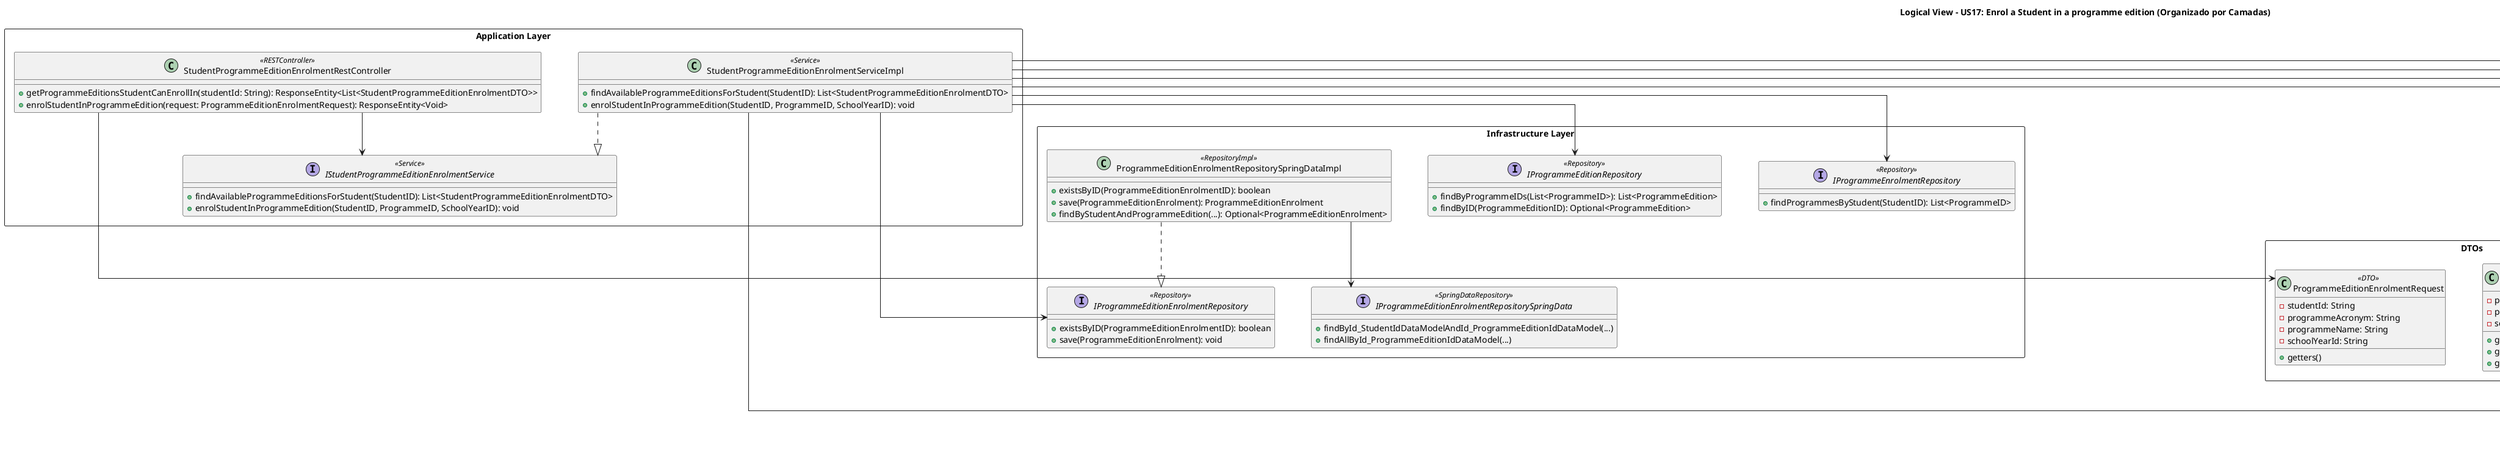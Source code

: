 @startuml
title Logical View - US17: Enrol a Student in a programme edition (Organizado por Camadas)

skinparam ranksep 60
skinparam nodesep 60
skinparam linetype ortho

' === APPLICATION LAYER ===
rectangle "Application Layer" {
    class StudentProgrammeEditionEnrolmentRestController <<RESTController>> {
        + getProgrammeEditionsStudentCanEnrollIn(studentId: String): ResponseEntity<List<StudentProgrammeEditionEnrolmentDTO>>
        + enrolStudentInProgrammeEdition(request: ProgrammeEditionEnrolmentRequest): ResponseEntity<Void>
    }

    interface IStudentProgrammeEditionEnrolmentService <<Service>> {
        + findAvailableProgrammeEditionsForStudent(StudentID): List<StudentProgrammeEditionEnrolmentDTO>
        + enrolStudentInProgrammeEdition(StudentID, ProgrammeID, SchoolYearID): void
    }

    class StudentProgrammeEditionEnrolmentServiceImpl <<Service>> {
        + findAvailableProgrammeEditionsForStudent(StudentID): List<StudentProgrammeEditionEnrolmentDTO>
        + enrolStudentInProgrammeEdition(StudentID, ProgrammeID, SchoolYearID): void
    }
}

' === DOMAIN LAYER ===
rectangle "Domain Layer" {
    interface IProgrammeEditionEnrolmentFactory <<Factory>> {
        + create(id, studentId, programmeEditionId): ProgrammeEditionEnrolment
    }

    class ProgrammeEditionEnrolmentFactoryImpl <<Factory>> {
        + create(id, studentId, programmeEditionId): ProgrammeEditionEnrolment
    }

    class ProgrammeEdition <<Entity>> {
        + findProgrammeIDInProgrammeEdition(): ProgrammeID
        + findSchoolYearIDInProgrammeEdition(): SchoolYearID
    }

    class ProgrammeEditionEnrolment <<Entity>>
    class ProgrammeID <<VO>>
    class SchoolYearID <<VO>>
    class StudentID <<VO>>
    class ProgrammeEditionID <<VO>>
    class ProgrammeEditionEnrolmentID <<VO>>
}

' === INFRASTRUCTURE LAYER ===
rectangle "Infrastructure Layer" {
    interface IProgrammeEnrolmentRepository <<Repository>> {
        + findProgrammesByStudent(StudentID): List<ProgrammeID>
    }

    interface IProgrammeEditionRepository <<Repository>> {
        + findByProgrammeIDs(List<ProgrammeID>): List<ProgrammeEdition>
        + findByID(ProgrammeEditionID): Optional<ProgrammeEdition>
    }

    interface IProgrammeEditionEnrolmentRepository <<Repository>> {
        + existsByID(ProgrammeEditionEnrolmentID): boolean
        + save(ProgrammeEditionEnrolment): void
    }

    class ProgrammeEditionEnrolmentRepositorySpringDataImpl <<RepositoryImpl>> {
        + existsByID(ProgrammeEditionEnrolmentID): boolean
        + save(ProgrammeEditionEnrolment): ProgrammeEditionEnrolment
        + findByStudentAndProgrammeEdition(...): Optional<ProgrammeEditionEnrolment>
    }

    interface IProgrammeEditionEnrolmentRepositorySpringData <<SpringDataRepository>> {
        + findById_StudentIdDataModelAndId_ProgrammeEditionIdDataModel(...)
        + findAllById_ProgrammeEditionIdDataModel(...)
    }
}

' === MAPPER / ASSEMBLER ===
rectangle "Assembler" {
    interface IStudentProgrammeEditionEnrolmentAssembler <<Assembler>> {
        + toDTO(ProgrammeEdition): StudentProgrammeEditionEnrolmentDTO
    }

    class StudentProgrammeEditionEnrolmentAssemblerImpl <<Assembler>> {
        + toDTO(ProgrammeEdition): StudentProgrammeEditionEnrolmentDTO
    }
}

' === DTOs ===
rectangle "DTOs" {
    class StudentProgrammeEditionEnrolmentDTO <<DTO>> {
        - programmeAcronym: String
        - programmeName: String
        - schoolYearId: String
        + getProgrammeAcronym(): String
        + getProgrammeName(): String
        + getSchoolYearId(): String
    }

    class ProgrammeEditionEnrolmentRequest <<DTO>> {
        - studentId: String
        - programmeAcronym: String
        - programmeName: String
        - schoolYearId: String
        + getters()
    }
}

' === RELAÇÕES ===
StudentProgrammeEditionEnrolmentRestController --> IStudentProgrammeEditionEnrolmentService
StudentProgrammeEditionEnrolmentRestController --> ProgrammeEditionEnrolmentRequest

StudentProgrammeEditionEnrolmentServiceImpl ..|> IStudentProgrammeEditionEnrolmentService
StudentProgrammeEditionEnrolmentServiceImpl --> IProgrammeEnrolmentRepository
StudentProgrammeEditionEnrolmentServiceImpl --> IProgrammeEditionRepository
StudentProgrammeEditionEnrolmentServiceImpl --> IProgrammeEditionEnrolmentRepository
StudentProgrammeEditionEnrolmentServiceImpl --> IProgrammeEditionEnrolmentFactory
StudentProgrammeEditionEnrolmentServiceImpl --> StudentProgrammeEditionEnrolmentAssemblerImpl
StudentProgrammeEditionEnrolmentServiceImpl --> StudentID
StudentProgrammeEditionEnrolmentServiceImpl --> ProgrammeEditionID
StudentProgrammeEditionEnrolmentServiceImpl --> ProgrammeEditionEnrolmentID

ProgrammeEditionEnrolmentFactoryImpl ..|> IProgrammeEditionEnrolmentFactory
ProgrammeEditionEnrolmentFactoryImpl --> ProgrammeEditionEnrolment
ProgrammeEditionEnrolmentFactoryImpl --> ProgrammeEditionEnrolmentID
ProgrammeEditionEnrolmentFactoryImpl --> StudentID
ProgrammeEditionEnrolmentFactoryImpl --> ProgrammeEditionID

StudentProgrammeEditionEnrolmentAssemblerImpl ..|> IStudentProgrammeEditionEnrolmentAssembler
StudentProgrammeEditionEnrolmentAssemblerImpl --> StudentProgrammeEditionEnrolmentDTO
StudentProgrammeEditionEnrolmentAssemblerImpl --> ProgrammeEdition

ProgrammeEdition --> ProgrammeID
ProgrammeEdition --> SchoolYearID

ProgrammeEditionEnrolmentRepositorySpringDataImpl ..|> IProgrammeEditionEnrolmentRepository
ProgrammeEditionEnrolmentRepositorySpringDataImpl --> IProgrammeEditionEnrolmentRepositorySpringData

@enduml
